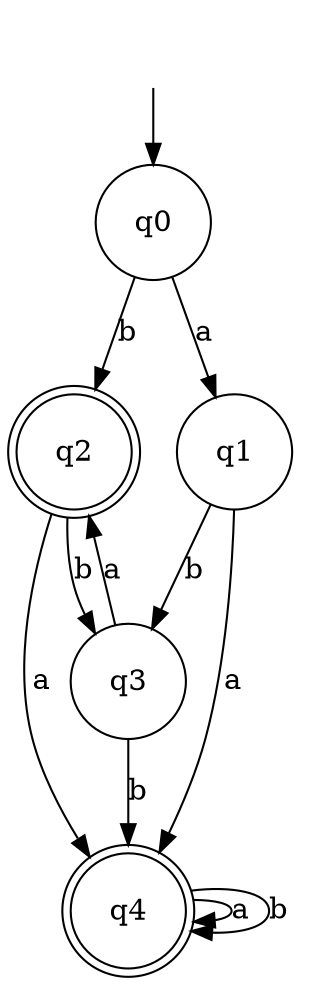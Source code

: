 digraph Automaton {

_nil [style = invis, label=<<TABLE BORDER="0" CELLBORDER="" CELLSPACING="0"><TR><TD>_nil</TD></TR></TABLE>>];

q0 [shape = circle, label=<<TABLE BORDER="0" CELLBORDER="0" CELLSPACING="0"><TR><TD>q0</TD></TR></TABLE>>];

q4 [shape = doublecircle, label=<<TABLE BORDER="0" CELLBORDER="0" CELLSPACING="0"><TR><TD>q4</TD></TR></TABLE>>];

q3 [shape = circle, label=<<TABLE BORDER="0" CELLBORDER="0" CELLSPACING="0"><TR><TD>q3</TD></TR></TABLE>>];

q2 [shape = doublecircle, label=<<TABLE BORDER="0" CELLBORDER="0" CELLSPACING="0"><TR><TD>q2</TD></TR></TABLE>>];

q1 [shape = circle, label=<<TABLE BORDER="0" CELLBORDER="0" CELLSPACING="0"><TR><TD>q1</TD></TR></TABLE>>];

q3->q4 [label="b"];

q4->q4 [label="a"];

q4->q4 [label="b"];

q3->q2 [label="a"];

_nil -> q0 [];

q1->q3 [label="b"];

q0->q2 [label="b"];

q2->q4 [label="a"];

q0->q1 [label="a"];

q2->q3 [label="b"];

q1->q4 [label="a"];

}
